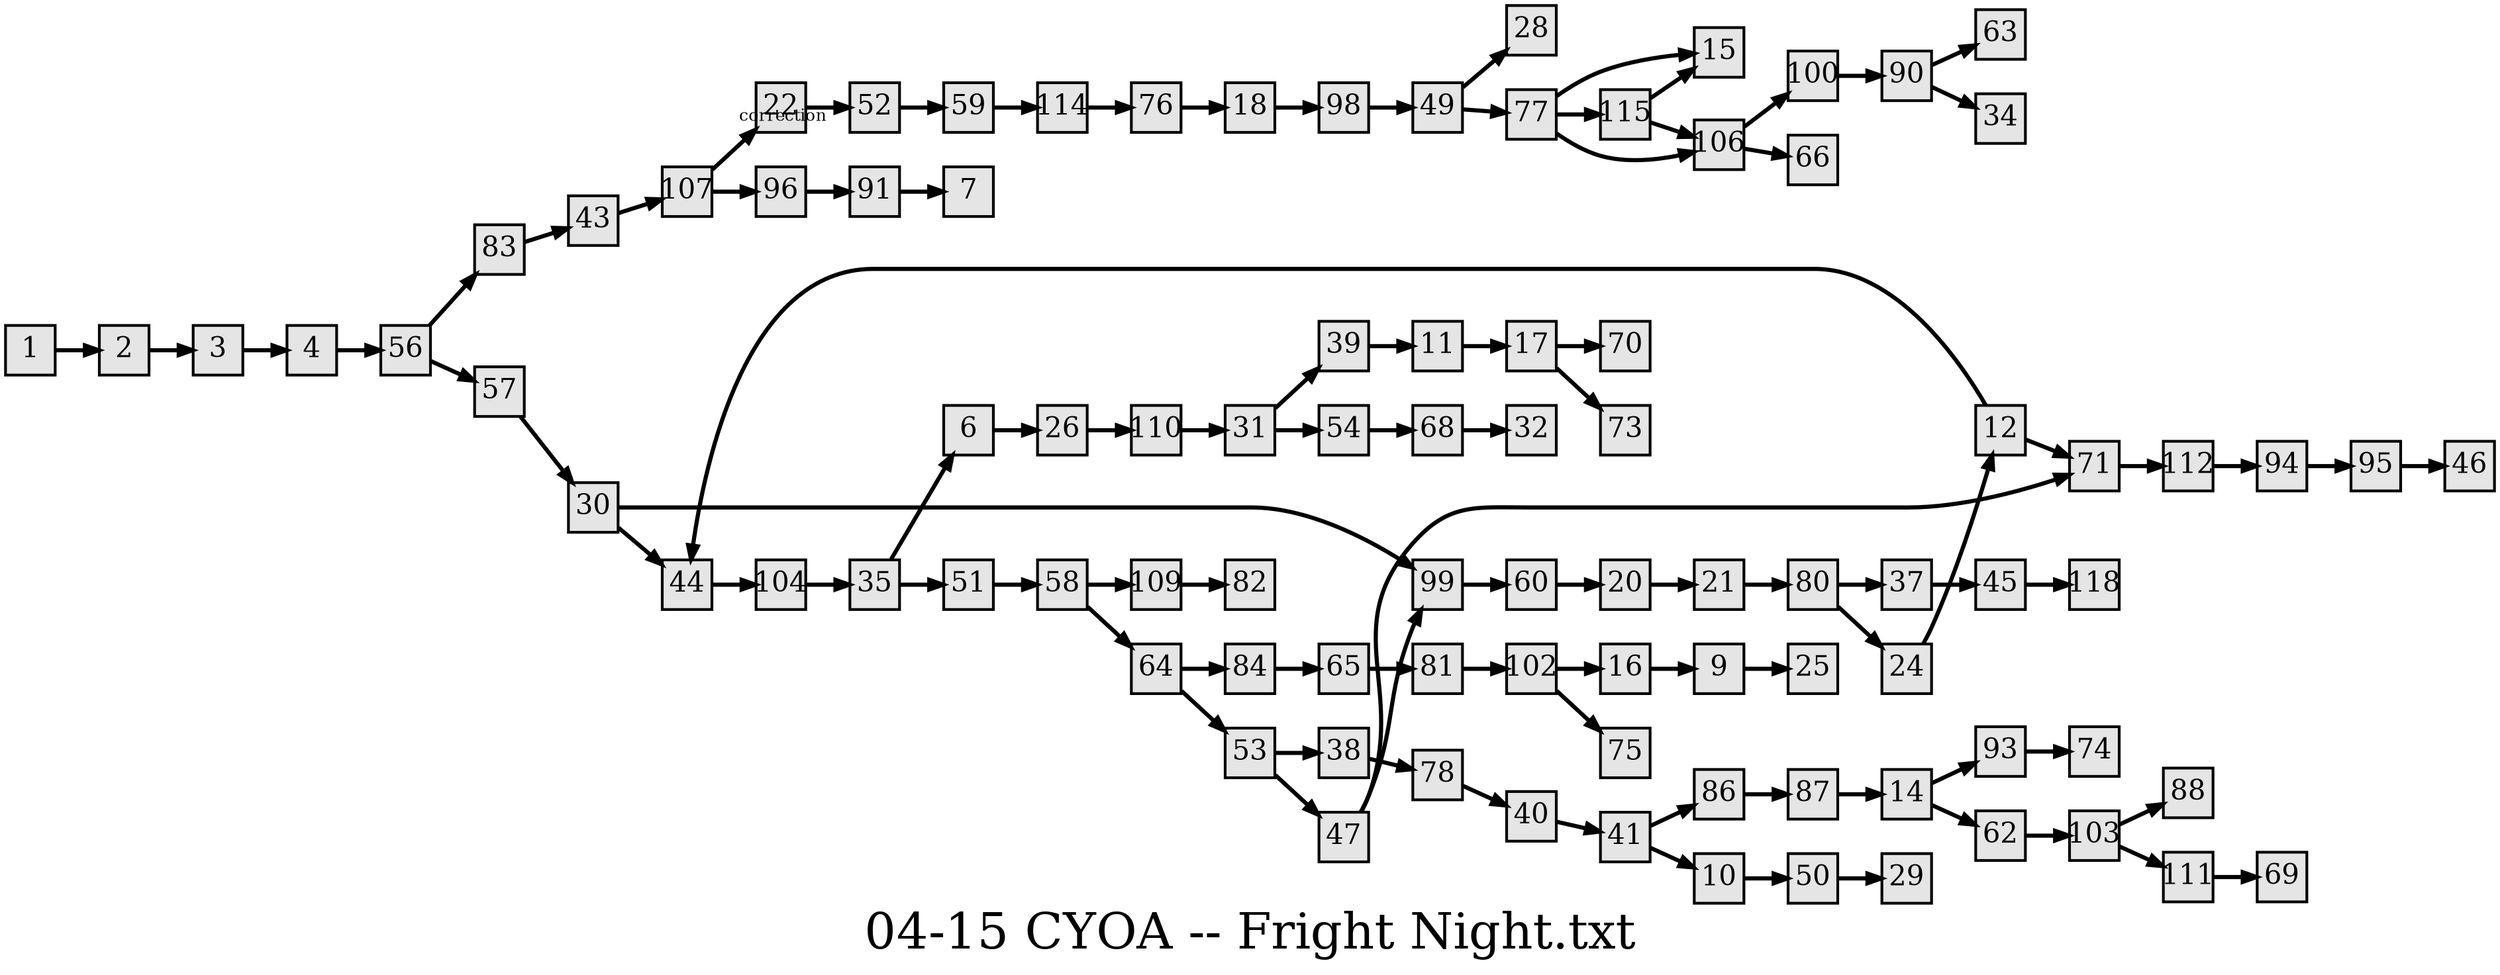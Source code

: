 digraph g{
  graph [ label="04-15 CYOA -- Fright Night.txt" rankdir=LR, ordering=out, fontsize=36, nodesep="0.35", ranksep="0.45"];
  node  [shape=rect, penwidth=2, fontsize=20, style=filled, fillcolor=grey90, margin="0,0", labelfloat=true, regular=true, fixedsize=true];
  edge  [labelfloat=true, penwidth=3, fontsize=12];
  // ---;
  // group  : Katz;
  // id     :;
  // gbid   :;
  // series : CYOA;
  // title  :;
  // author :;
  // credit:;
  // - name : Sarah Joy Oxford;
  // role : encoder;
  // date : 2017-08-24;
  // - name : Jeremy Douglass;
  // role : editor;
  // date : 2017-10-19;
  // render:;
  // - name   : small;
  // styles : gvStyles-small.txt;
  // engine : dot;
  // comment: >;
  
  // ---;
  
  1 -> 2;
  2 -> 3;
  3 -> 4;
  4 -> 56;
  6 -> 26;
  9 -> 25;
  10 -> 50;
  11 -> 17;
  12 -> 44;
  12 -> 71;
  14 -> 93;
  14 -> 62;
  16 -> 9;
  17 -> 70;
  17 -> 73;
  18 -> 98;
  20 -> 21;
  21 -> 80;
  // 22 | 57;
  22 -> 52	[ xlabel="correction" ];
  24 -> 12;
  26 -> 110;
  30 -> 99;
  30 -> 44;
  31 -> 39;
  31 -> 54;
  35 -> 6;
  35 -> 51;
  37 -> 45;
  38 -> 78;
  39 -> 11;
  40 -> 41;
  41 -> 86;
  41 -> 10;
  43 -> 107;
  44 -> 104;
  45 -> 118;
  56 -> 83;
  47 -> 71;
  47 -> 99;
  49 -> 28;
  49 -> 77;
  50 -> 29;
  51 -> 58;
  52 -> 59;
  53 -> 38;
  53 -> 47;
  54 -> 68;
  56 -> 57;
  57 -> 30;
  58 -> 109;
  58 -> 64;
  59 -> 114;
  60 -> 20;
  62 -> 103;
  64 -> 84;
  64 -> 53;
  65 -> 81;
  68 -> 32;
  71 -> 112;
  76 -> 18;
  77 -> 15;
  77 -> 115;
  77 -> 106;
  78 -> 40;
  80 -> 37;
  80 -> 24;
  81 -> 102;
  83 -> 43;
  84 -> 65;
  86 -> 87;
  87 -> 14;
  90 -> 63;
  90 -> 34;
  91 -> 7;
  93 -> 74;
  94 -> 95;
  95 -> 46;
  96 -> 91;
  98 -> 49;
  99 -> 60;
  100 -> 90;
  102 -> 16;
  102 -> 75;
  103 -> 88;
  103 -> 111;
  104 -> 35;
  106 -> 100;
  106 -> 66;
  107 -> 22;
  107 -> 96;
  109 -> 82;
  110 -> 31;
  111 -> 69;
  112 -> 94;
  114 -> 76;
  115 -> 15;
  115 -> 106;
}


